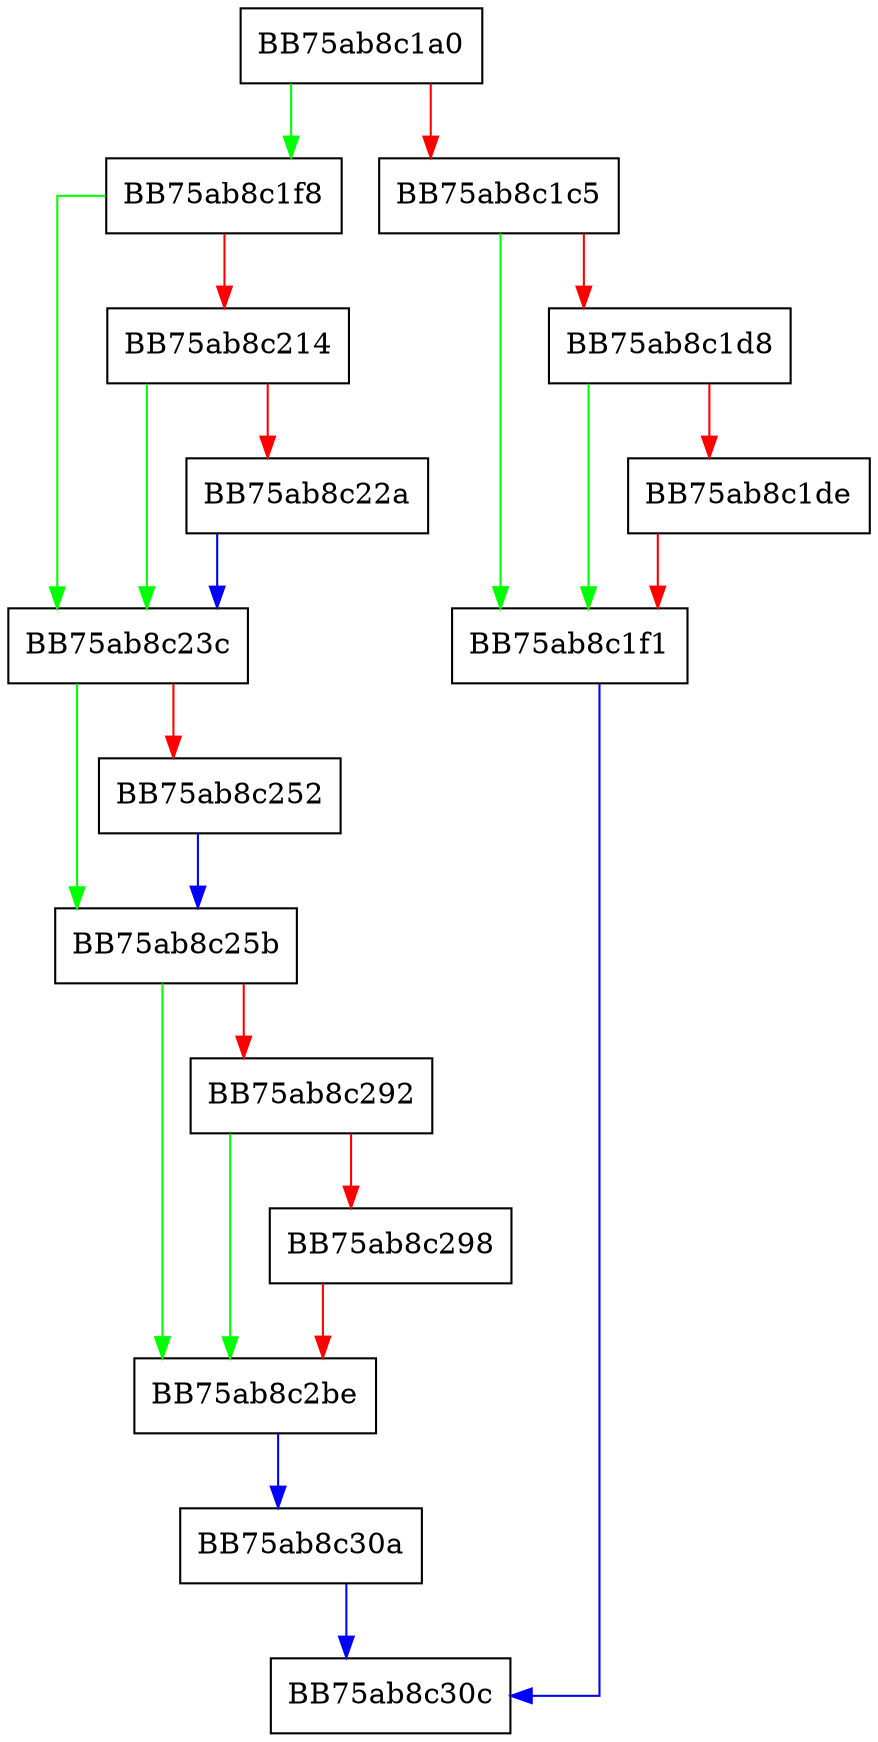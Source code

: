 digraph QueueProcessScan {
  node [shape="box"];
  graph [splines=ortho];
  BB75ab8c1a0 -> BB75ab8c1f8 [color="green"];
  BB75ab8c1a0 -> BB75ab8c1c5 [color="red"];
  BB75ab8c1c5 -> BB75ab8c1f1 [color="green"];
  BB75ab8c1c5 -> BB75ab8c1d8 [color="red"];
  BB75ab8c1d8 -> BB75ab8c1f1 [color="green"];
  BB75ab8c1d8 -> BB75ab8c1de [color="red"];
  BB75ab8c1de -> BB75ab8c1f1 [color="red"];
  BB75ab8c1f1 -> BB75ab8c30c [color="blue"];
  BB75ab8c1f8 -> BB75ab8c23c [color="green"];
  BB75ab8c1f8 -> BB75ab8c214 [color="red"];
  BB75ab8c214 -> BB75ab8c23c [color="green"];
  BB75ab8c214 -> BB75ab8c22a [color="red"];
  BB75ab8c22a -> BB75ab8c23c [color="blue"];
  BB75ab8c23c -> BB75ab8c25b [color="green"];
  BB75ab8c23c -> BB75ab8c252 [color="red"];
  BB75ab8c252 -> BB75ab8c25b [color="blue"];
  BB75ab8c25b -> BB75ab8c2be [color="green"];
  BB75ab8c25b -> BB75ab8c292 [color="red"];
  BB75ab8c292 -> BB75ab8c2be [color="green"];
  BB75ab8c292 -> BB75ab8c298 [color="red"];
  BB75ab8c298 -> BB75ab8c2be [color="red"];
  BB75ab8c2be -> BB75ab8c30a [color="blue"];
  BB75ab8c30a -> BB75ab8c30c [color="blue"];
}